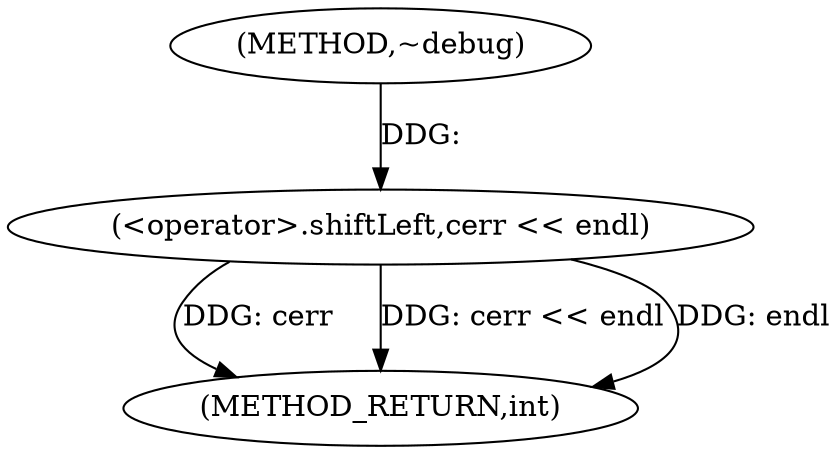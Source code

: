 digraph "~debug" {  
"1000114" [label = "(METHOD,~debug)" ]
"1000119" [label = "(METHOD_RETURN,int)" ]
"1000116" [label = "(<operator>.shiftLeft,cerr << endl)" ]
  "1000116" -> "1000119"  [ label = "DDG: cerr"] 
  "1000116" -> "1000119"  [ label = "DDG: cerr << endl"] 
  "1000116" -> "1000119"  [ label = "DDG: endl"] 
  "1000114" -> "1000116"  [ label = "DDG: "] 
}
